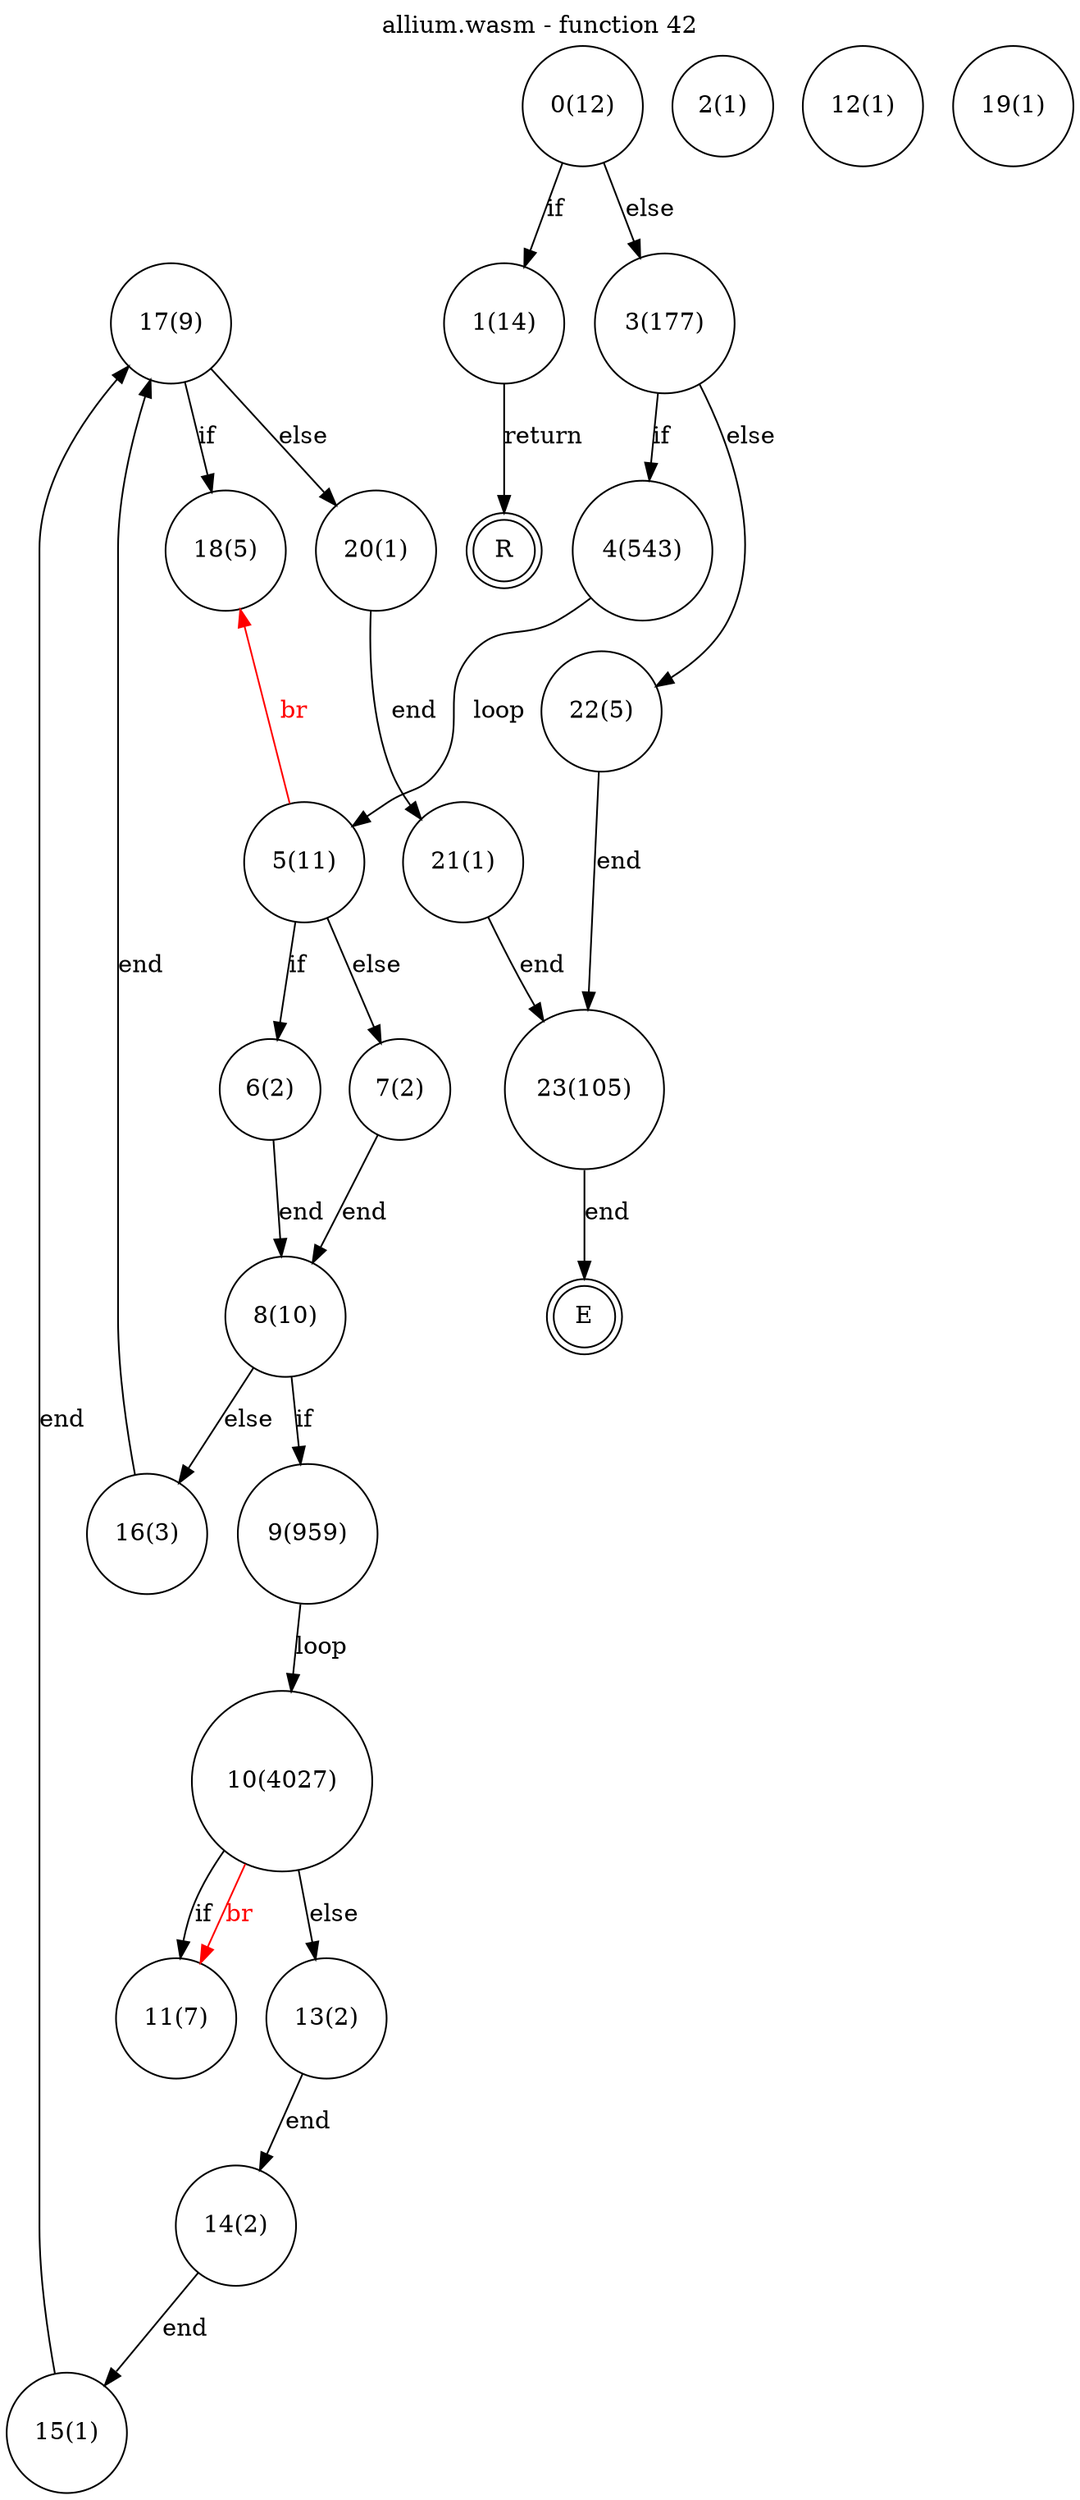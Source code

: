 digraph finite_state_machine {
    label = "allium.wasm - function 42"
    labelloc =  t
    labelfontsize = 16
    labelfontcolor = black
    labelfontname = "Helvetica"
    node [shape = doublecircle]; E R ;
node [shape=circle, fontcolor=black, style="", label="0(12)"]0
node [shape=circle, fontcolor=black, style="", label="1(14)"]1
node [shape=circle, fontcolor=black, style="", label="2(1)"]2
node [shape=circle, fontcolor=black, style="", label="3(177)"]3
node [shape=circle, fontcolor=black, style="", label="4(543)"]4
node [shape=circle, fontcolor=black, style="", label="5(11)"]5
node [shape=circle, fontcolor=black, style="", label="6(2)"]6
node [shape=circle, fontcolor=black, style="", label="7(2)"]7
node [shape=circle, fontcolor=black, style="", label="8(10)"]8
node [shape=circle, fontcolor=black, style="", label="9(959)"]9
node [shape=circle, fontcolor=black, style="", label="10(4027)"]10
node [shape=circle, fontcolor=black, style="", label="11(7)"]11
node [shape=circle, fontcolor=black, style="", label="12(1)"]12
node [shape=circle, fontcolor=black, style="", label="13(2)"]13
node [shape=circle, fontcolor=black, style="", label="14(2)"]14
node [shape=circle, fontcolor=black, style="", label="15(1)"]15
node [shape=circle, fontcolor=black, style="", label="16(3)"]16
node [shape=circle, fontcolor=black, style="", label="17(9)"]17
node [shape=circle, fontcolor=black, style="", label="18(5)"]18
node [shape=circle, fontcolor=black, style="", label="19(1)"]19
node [shape=circle, fontcolor=black, style="", label="20(1)"]20
node [shape=circle, fontcolor=black, style="", label="21(1)"]21
node [shape=circle, fontcolor=black, style="", label="22(5)"]22
node [shape=circle, fontcolor=black, style="", label="23(105)"]23
node [shape=circle, fontcolor=black, style="", label="E"]E
node [shape=circle, fontcolor=black, style="", label="R"]R
    0 -> 1[label="if"];
    0 -> 3[label="else"];
    1 -> R[label="return"];
    3 -> 4[label="if"];
    3 -> 22[label="else"];
    4 -> 5[label="loop"];
    5 -> 6[label="if"];
    5 -> 7[label="else"];
    6 -> 8[label="end"];
    7 -> 8[label="end"];
    8 -> 9[label="if"];
    8 -> 16[label="else"];
    9 -> 10[label="loop"];
    10 -> 11[label="if"];
    10 -> 13[label="else"];
    11 -> 10[color="red" dir=back fontcolor="red" label="br"];
    13 -> 14[label="end"];
    14 -> 15[label="end"];
    15 -> 17[label="end"];
    16 -> 17[label="end"];
    17 -> 18[label="if"];
    17 -> 20[label="else"];
    18 -> 5[color="red" dir=back fontcolor="red" label="br"];
    20 -> 21[label="end"];
    21 -> 23[label="end"];
    22 -> 23[label="end"];
    23 -> E[label="end"];
}
